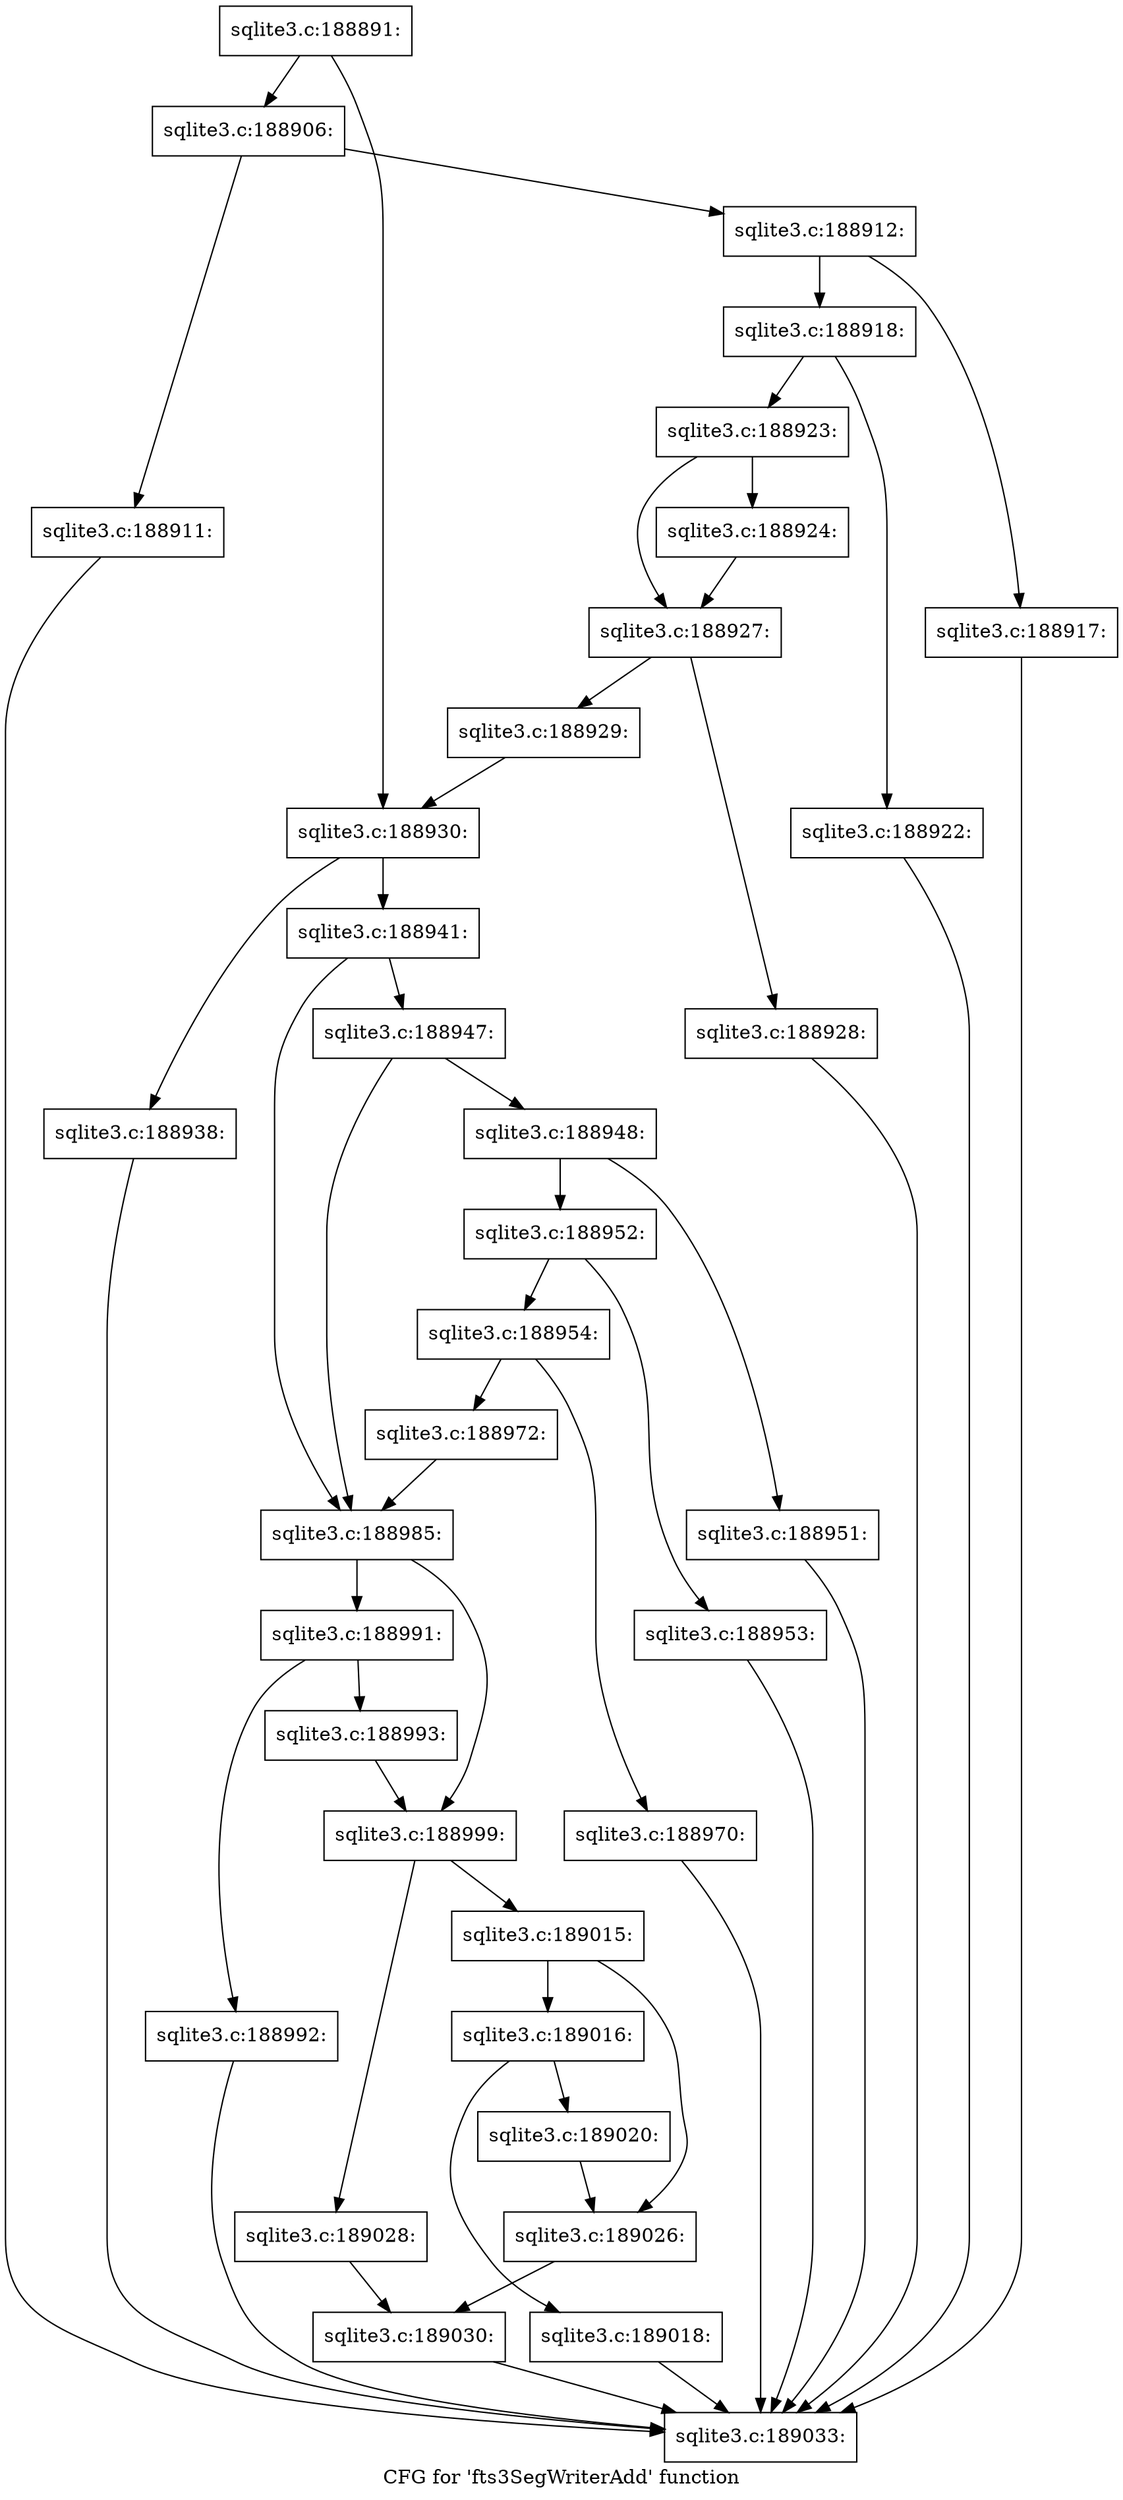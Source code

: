 digraph "CFG for 'fts3SegWriterAdd' function" {
	label="CFG for 'fts3SegWriterAdd' function";

	Node0x55c0fb06fec0 [shape=record,label="{sqlite3.c:188891:}"];
	Node0x55c0fb06fec0 -> Node0x55c0fb084db0;
	Node0x55c0fb06fec0 -> Node0x55c0fb084d60;
	Node0x55c0fb084d60 [shape=record,label="{sqlite3.c:188906:}"];
	Node0x55c0fb084d60 -> Node0x55c0fb085a30;
	Node0x55c0fb084d60 -> Node0x55c0fb0859e0;
	Node0x55c0fb0859e0 [shape=record,label="{sqlite3.c:188911:}"];
	Node0x55c0fb0859e0 -> Node0x55c0fb07ddb0;
	Node0x55c0fb085a30 [shape=record,label="{sqlite3.c:188912:}"];
	Node0x55c0fb085a30 -> Node0x55c0fb086900;
	Node0x55c0fb085a30 -> Node0x55c0fb0868b0;
	Node0x55c0fb0868b0 [shape=record,label="{sqlite3.c:188917:}"];
	Node0x55c0fb0868b0 -> Node0x55c0fb07ddb0;
	Node0x55c0fb086900 [shape=record,label="{sqlite3.c:188918:}"];
	Node0x55c0fb086900 -> Node0x55c0fb087690;
	Node0x55c0fb086900 -> Node0x55c0fb0876e0;
	Node0x55c0fb087690 [shape=record,label="{sqlite3.c:188922:}"];
	Node0x55c0fb087690 -> Node0x55c0fb07ddb0;
	Node0x55c0fb0876e0 [shape=record,label="{sqlite3.c:188923:}"];
	Node0x55c0fb0876e0 -> Node0x55c0fb087c10;
	Node0x55c0fb0876e0 -> Node0x55c0fb087c60;
	Node0x55c0fb087c10 [shape=record,label="{sqlite3.c:188924:}"];
	Node0x55c0fb087c10 -> Node0x55c0fb087c60;
	Node0x55c0fb087c60 [shape=record,label="{sqlite3.c:188927:}"];
	Node0x55c0fb087c60 -> Node0x55c0fb088cc0;
	Node0x55c0fb087c60 -> Node0x55c0fb088d10;
	Node0x55c0fb088cc0 [shape=record,label="{sqlite3.c:188928:}"];
	Node0x55c0fb088cc0 -> Node0x55c0fb07ddb0;
	Node0x55c0fb088d10 [shape=record,label="{sqlite3.c:188929:}"];
	Node0x55c0fb088d10 -> Node0x55c0fb084db0;
	Node0x55c0fb084db0 [shape=record,label="{sqlite3.c:188930:}"];
	Node0x55c0fb084db0 -> Node0x55c0f6cc7310;
	Node0x55c0fb084db0 -> Node0x55c0fb089d80;
	Node0x55c0f6cc7310 [shape=record,label="{sqlite3.c:188938:}"];
	Node0x55c0f6cc7310 -> Node0x55c0fb07ddb0;
	Node0x55c0fb089d80 [shape=record,label="{sqlite3.c:188941:}"];
	Node0x55c0fb089d80 -> Node0x55c0fb08b240;
	Node0x55c0fb089d80 -> Node0x55c0fb08b1f0;
	Node0x55c0fb08b240 [shape=record,label="{sqlite3.c:188947:}"];
	Node0x55c0fb08b240 -> Node0x55c0fb08b1a0;
	Node0x55c0fb08b240 -> Node0x55c0fb08b1f0;
	Node0x55c0fb08b1a0 [shape=record,label="{sqlite3.c:188948:}"];
	Node0x55c0fb08b1a0 -> Node0x55c0fb08be70;
	Node0x55c0fb08b1a0 -> Node0x55c0fb08bec0;
	Node0x55c0fb08be70 [shape=record,label="{sqlite3.c:188951:}"];
	Node0x55c0fb08be70 -> Node0x55c0fb07ddb0;
	Node0x55c0fb08bec0 [shape=record,label="{sqlite3.c:188952:}"];
	Node0x55c0fb08bec0 -> Node0x55c0f6cc7220;
	Node0x55c0fb08bec0 -> Node0x55c0fb08cc30;
	Node0x55c0f6cc7220 [shape=record,label="{sqlite3.c:188953:}"];
	Node0x55c0f6cc7220 -> Node0x55c0fb07ddb0;
	Node0x55c0fb08cc30 [shape=record,label="{sqlite3.c:188954:}"];
	Node0x55c0fb08cc30 -> Node0x55c0f6cc7360;
	Node0x55c0fb08cc30 -> Node0x55c0fb08e3a0;
	Node0x55c0f6cc7360 [shape=record,label="{sqlite3.c:188970:}"];
	Node0x55c0f6cc7360 -> Node0x55c0fb07ddb0;
	Node0x55c0fb08e3a0 [shape=record,label="{sqlite3.c:188972:}"];
	Node0x55c0fb08e3a0 -> Node0x55c0fb08b1f0;
	Node0x55c0fb08b1f0 [shape=record,label="{sqlite3.c:188985:}"];
	Node0x55c0fb08b1f0 -> Node0x55c0fb08fa20;
	Node0x55c0fb08b1f0 -> Node0x55c0fb08fa70;
	Node0x55c0fb08fa20 [shape=record,label="{sqlite3.c:188991:}"];
	Node0x55c0fb08fa20 -> Node0x55c0fb090740;
	Node0x55c0fb08fa20 -> Node0x55c0fb0906f0;
	Node0x55c0fb0906f0 [shape=record,label="{sqlite3.c:188992:}"];
	Node0x55c0fb0906f0 -> Node0x55c0fb07ddb0;
	Node0x55c0fb090740 [shape=record,label="{sqlite3.c:188993:}"];
	Node0x55c0fb090740 -> Node0x55c0fb08fa70;
	Node0x55c0fb08fa70 [shape=record,label="{sqlite3.c:188999:}"];
	Node0x55c0fb08fa70 -> Node0x55c0fb094030;
	Node0x55c0fb08fa70 -> Node0x55c0fb0940d0;
	Node0x55c0fb094030 [shape=record,label="{sqlite3.c:189015:}"];
	Node0x55c0fb094030 -> Node0x55c0fb094410;
	Node0x55c0fb094030 -> Node0x55c0fb094460;
	Node0x55c0fb094410 [shape=record,label="{sqlite3.c:189016:}"];
	Node0x55c0fb094410 -> Node0x55c0fb095220;
	Node0x55c0fb094410 -> Node0x55c0fb0951d0;
	Node0x55c0fb0951d0 [shape=record,label="{sqlite3.c:189018:}"];
	Node0x55c0fb0951d0 -> Node0x55c0fb07ddb0;
	Node0x55c0fb095220 [shape=record,label="{sqlite3.c:189020:}"];
	Node0x55c0fb095220 -> Node0x55c0fb094460;
	Node0x55c0fb094460 [shape=record,label="{sqlite3.c:189026:}"];
	Node0x55c0fb094460 -> Node0x55c0fb094080;
	Node0x55c0fb0940d0 [shape=record,label="{sqlite3.c:189028:}"];
	Node0x55c0fb0940d0 -> Node0x55c0fb094080;
	Node0x55c0fb094080 [shape=record,label="{sqlite3.c:189030:}"];
	Node0x55c0fb094080 -> Node0x55c0fb07ddb0;
	Node0x55c0fb07ddb0 [shape=record,label="{sqlite3.c:189033:}"];
}
